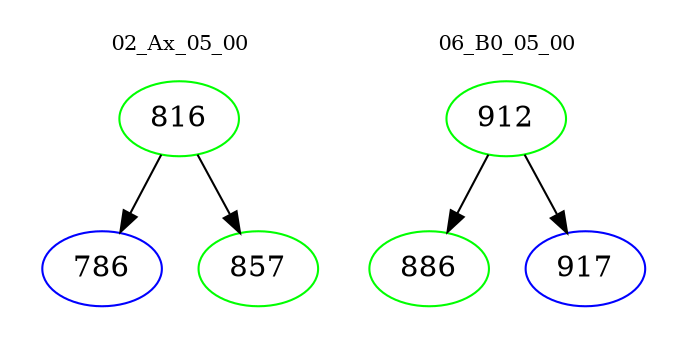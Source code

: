 digraph{
subgraph cluster_0 {
color = white
label = "02_Ax_05_00";
fontsize=10;
T0_816 [label="816", color="green"]
T0_816 -> T0_786 [color="black"]
T0_786 [label="786", color="blue"]
T0_816 -> T0_857 [color="black"]
T0_857 [label="857", color="green"]
}
subgraph cluster_1 {
color = white
label = "06_B0_05_00";
fontsize=10;
T1_912 [label="912", color="green"]
T1_912 -> T1_886 [color="black"]
T1_886 [label="886", color="green"]
T1_912 -> T1_917 [color="black"]
T1_917 [label="917", color="blue"]
}
}
